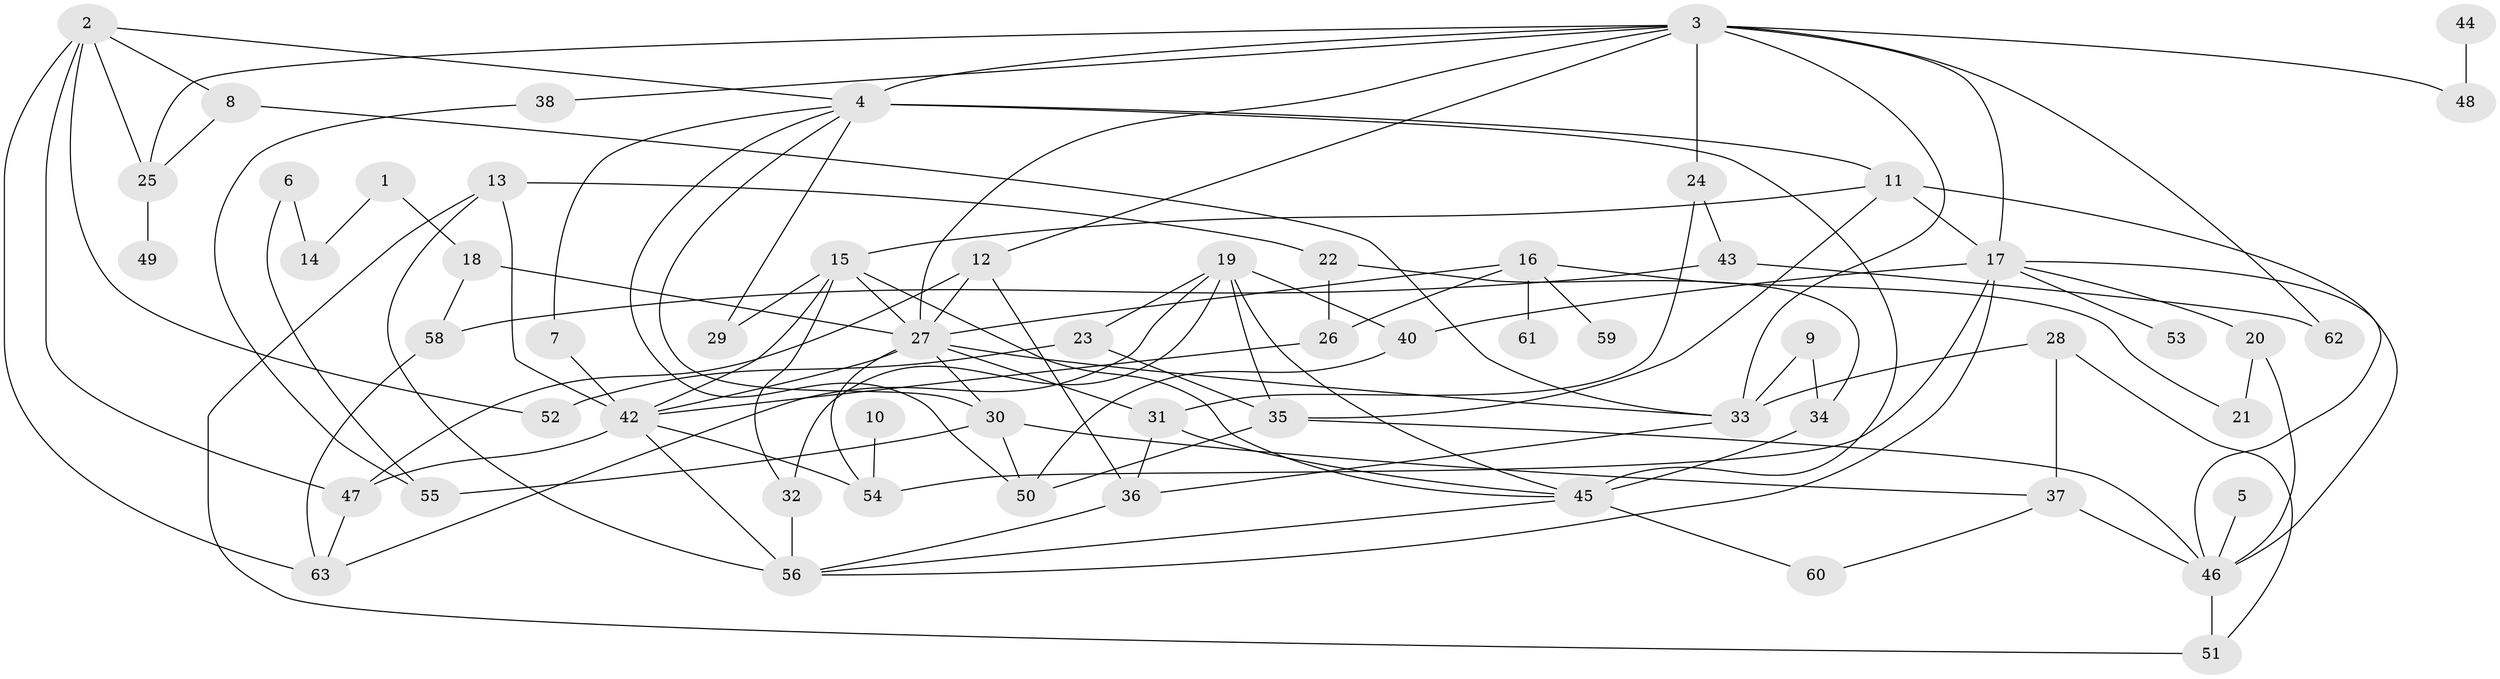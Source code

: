 // original degree distribution, {4: 0.1746031746031746, 6: 0.07142857142857142, 3: 0.2222222222222222, 1: 0.15873015873015872, 2: 0.2619047619047619, 5: 0.07142857142857142, 0: 0.023809523809523808, 7: 0.007936507936507936, 8: 0.007936507936507936}
// Generated by graph-tools (version 1.1) at 2025/33/03/09/25 02:33:40]
// undirected, 60 vertices, 112 edges
graph export_dot {
graph [start="1"]
  node [color=gray90,style=filled];
  1;
  2;
  3;
  4;
  5;
  6;
  7;
  8;
  9;
  10;
  11;
  12;
  13;
  14;
  15;
  16;
  17;
  18;
  19;
  20;
  21;
  22;
  23;
  24;
  25;
  26;
  27;
  28;
  29;
  30;
  31;
  32;
  33;
  34;
  35;
  36;
  37;
  38;
  40;
  42;
  43;
  44;
  45;
  46;
  47;
  48;
  49;
  50;
  51;
  52;
  53;
  54;
  55;
  56;
  58;
  59;
  60;
  61;
  62;
  63;
  1 -- 14 [weight=1.0];
  1 -- 18 [weight=1.0];
  2 -- 4 [weight=1.0];
  2 -- 8 [weight=1.0];
  2 -- 25 [weight=1.0];
  2 -- 47 [weight=1.0];
  2 -- 52 [weight=2.0];
  2 -- 63 [weight=1.0];
  3 -- 4 [weight=2.0];
  3 -- 12 [weight=1.0];
  3 -- 17 [weight=3.0];
  3 -- 24 [weight=1.0];
  3 -- 25 [weight=1.0];
  3 -- 27 [weight=1.0];
  3 -- 33 [weight=1.0];
  3 -- 38 [weight=1.0];
  3 -- 48 [weight=1.0];
  3 -- 62 [weight=1.0];
  4 -- 7 [weight=1.0];
  4 -- 11 [weight=1.0];
  4 -- 29 [weight=1.0];
  4 -- 30 [weight=1.0];
  4 -- 45 [weight=3.0];
  4 -- 50 [weight=1.0];
  5 -- 46 [weight=1.0];
  6 -- 14 [weight=1.0];
  6 -- 55 [weight=1.0];
  7 -- 42 [weight=3.0];
  8 -- 25 [weight=1.0];
  8 -- 33 [weight=1.0];
  9 -- 33 [weight=2.0];
  9 -- 34 [weight=1.0];
  10 -- 54 [weight=1.0];
  11 -- 15 [weight=1.0];
  11 -- 17 [weight=1.0];
  11 -- 35 [weight=1.0];
  11 -- 46 [weight=1.0];
  12 -- 27 [weight=1.0];
  12 -- 36 [weight=1.0];
  12 -- 47 [weight=1.0];
  13 -- 22 [weight=1.0];
  13 -- 42 [weight=1.0];
  13 -- 51 [weight=1.0];
  13 -- 56 [weight=1.0];
  15 -- 27 [weight=1.0];
  15 -- 29 [weight=1.0];
  15 -- 32 [weight=1.0];
  15 -- 42 [weight=1.0];
  15 -- 45 [weight=1.0];
  16 -- 21 [weight=1.0];
  16 -- 26 [weight=1.0];
  16 -- 27 [weight=1.0];
  16 -- 59 [weight=1.0];
  16 -- 61 [weight=1.0];
  17 -- 20 [weight=1.0];
  17 -- 40 [weight=1.0];
  17 -- 46 [weight=1.0];
  17 -- 53 [weight=1.0];
  17 -- 54 [weight=1.0];
  17 -- 56 [weight=1.0];
  18 -- 27 [weight=1.0];
  18 -- 58 [weight=1.0];
  19 -- 23 [weight=1.0];
  19 -- 32 [weight=1.0];
  19 -- 35 [weight=2.0];
  19 -- 40 [weight=1.0];
  19 -- 45 [weight=1.0];
  19 -- 63 [weight=1.0];
  20 -- 21 [weight=1.0];
  20 -- 46 [weight=1.0];
  22 -- 26 [weight=1.0];
  22 -- 34 [weight=1.0];
  23 -- 35 [weight=1.0];
  23 -- 52 [weight=1.0];
  24 -- 31 [weight=1.0];
  24 -- 43 [weight=1.0];
  25 -- 49 [weight=1.0];
  26 -- 42 [weight=1.0];
  27 -- 30 [weight=1.0];
  27 -- 31 [weight=1.0];
  27 -- 33 [weight=1.0];
  27 -- 42 [weight=1.0];
  27 -- 54 [weight=1.0];
  28 -- 33 [weight=1.0];
  28 -- 37 [weight=1.0];
  28 -- 51 [weight=1.0];
  30 -- 37 [weight=1.0];
  30 -- 50 [weight=1.0];
  30 -- 55 [weight=1.0];
  31 -- 36 [weight=1.0];
  31 -- 45 [weight=2.0];
  32 -- 56 [weight=2.0];
  33 -- 36 [weight=1.0];
  34 -- 45 [weight=1.0];
  35 -- 46 [weight=1.0];
  35 -- 50 [weight=1.0];
  36 -- 56 [weight=1.0];
  37 -- 46 [weight=1.0];
  37 -- 60 [weight=1.0];
  38 -- 55 [weight=1.0];
  40 -- 50 [weight=1.0];
  42 -- 47 [weight=1.0];
  42 -- 54 [weight=1.0];
  42 -- 56 [weight=1.0];
  43 -- 58 [weight=1.0];
  43 -- 62 [weight=1.0];
  44 -- 48 [weight=1.0];
  45 -- 56 [weight=1.0];
  45 -- 60 [weight=1.0];
  46 -- 51 [weight=1.0];
  47 -- 63 [weight=1.0];
  58 -- 63 [weight=1.0];
}
